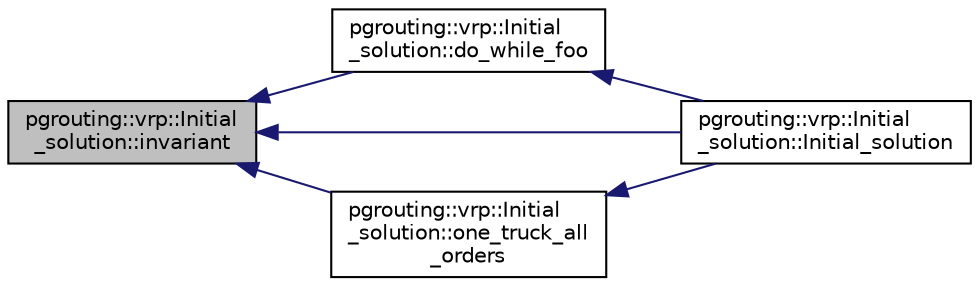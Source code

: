 digraph "pgrouting::vrp::Initial_solution::invariant"
{
  edge [fontname="Helvetica",fontsize="10",labelfontname="Helvetica",labelfontsize="10"];
  node [fontname="Helvetica",fontsize="10",shape=record];
  rankdir="LR";
  Node1 [label="pgrouting::vrp::Initial\l_solution::invariant",height=0.2,width=0.4,color="black", fillcolor="grey75", style="filled" fontcolor="black"];
  Node1 -> Node2 [dir="back",color="midnightblue",fontsize="10",style="solid",fontname="Helvetica"];
  Node2 [label="pgrouting::vrp::Initial\l_solution::do_while_foo",height=0.2,width=0.4,color="black", fillcolor="white", style="filled",URL="$classpgrouting_1_1vrp_1_1Initial__solution.html#a49860a59bbc3ad10709d9b188321a460"];
  Node2 -> Node3 [dir="back",color="midnightblue",fontsize="10",style="solid",fontname="Helvetica"];
  Node3 [label="pgrouting::vrp::Initial\l_solution::Initial_solution",height=0.2,width=0.4,color="black", fillcolor="white", style="filled",URL="$classpgrouting_1_1vrp_1_1Initial__solution.html#a0ed2750a07c6de761d7ca0b659a287ec"];
  Node1 -> Node3 [dir="back",color="midnightblue",fontsize="10",style="solid",fontname="Helvetica"];
  Node1 -> Node4 [dir="back",color="midnightblue",fontsize="10",style="solid",fontname="Helvetica"];
  Node4 [label="pgrouting::vrp::Initial\l_solution::one_truck_all\l_orders",height=0.2,width=0.4,color="black", fillcolor="white", style="filled",URL="$classpgrouting_1_1vrp_1_1Initial__solution.html#a7d3ae3ec3e657685315341a8d8395b7e"];
  Node4 -> Node3 [dir="back",color="midnightblue",fontsize="10",style="solid",fontname="Helvetica"];
}
